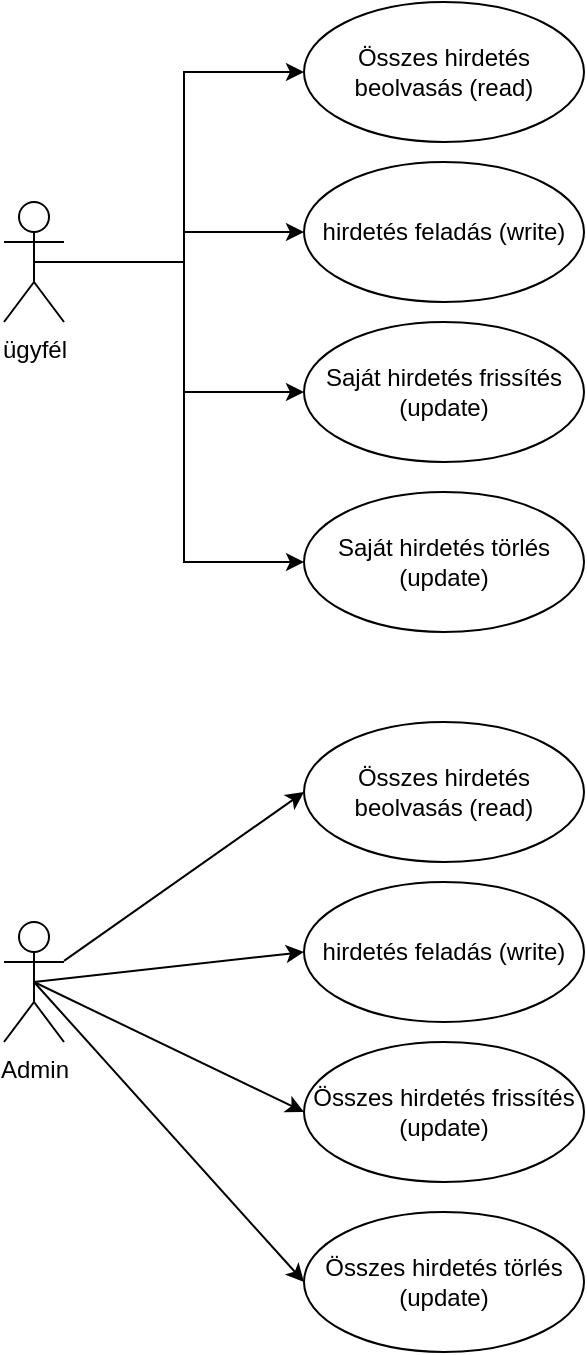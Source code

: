 <mxfile version="13.8.0"><diagram id="79k9wgmc22W_WnHNBRx2" name="Page-1"><mxGraphModel dx="1038" dy="588" grid="1" gridSize="10" guides="1" tooltips="1" connect="1" arrows="1" fold="1" page="1" pageScale="1" pageWidth="827" pageHeight="1169" math="0" shadow="0"><root><mxCell id="0"/><mxCell id="1" parent="0"/><mxCell id="b4x1trePMHqjnFsElbkW-29" value="Admin" style="shape=umlActor;verticalLabelPosition=bottom;labelBackgroundColor=#ffffff;verticalAlign=top;html=1;" parent="1" vertex="1"><mxGeometry x="70" y="620" width="30" height="60" as="geometry"/></mxCell><mxCell id="n1J4luLViPmwHSL_gc_D-3" style="edgeStyle=orthogonalEdgeStyle;rounded=0;orthogonalLoop=1;jettySize=auto;html=1;entryX=0;entryY=0.5;entryDx=0;entryDy=0;" edge="1" parent="1" source="b4x1trePMHqjnFsElbkW-30" target="b4x1trePMHqjnFsElbkW-37"><mxGeometry relative="1" as="geometry"/></mxCell><mxCell id="b4x1trePMHqjnFsElbkW-30" value="ügyfél" style="shape=umlActor;verticalLabelPosition=bottom;labelBackgroundColor=#ffffff;verticalAlign=top;html=1;" parent="1" vertex="1"><mxGeometry x="70" y="260" width="30" height="60" as="geometry"/></mxCell><mxCell id="b4x1trePMHqjnFsElbkW-37" value="Összes hirdetés beolvasás (read)" style="ellipse;whiteSpace=wrap;html=1;" parent="1" vertex="1"><mxGeometry x="220" y="160" width="140" height="70" as="geometry"/></mxCell><mxCell id="n1J4luLViPmwHSL_gc_D-5" value="hirdetés feladás (write)" style="ellipse;whiteSpace=wrap;html=1;" vertex="1" parent="1"><mxGeometry x="220" y="240" width="140" height="70" as="geometry"/></mxCell><mxCell id="n1J4luLViPmwHSL_gc_D-6" value="Saját hirdetés frissítés (update)" style="ellipse;whiteSpace=wrap;html=1;" vertex="1" parent="1"><mxGeometry x="220" y="320" width="140" height="70" as="geometry"/></mxCell><mxCell id="n1J4luLViPmwHSL_gc_D-7" value="Saját hirdetés törlés &lt;br&gt;(update)" style="ellipse;whiteSpace=wrap;html=1;" vertex="1" parent="1"><mxGeometry x="220" y="405" width="140" height="70" as="geometry"/></mxCell><mxCell id="n1J4luLViPmwHSL_gc_D-8" style="edgeStyle=orthogonalEdgeStyle;rounded=0;orthogonalLoop=1;jettySize=auto;html=1;entryX=0;entryY=0.5;entryDx=0;entryDy=0;exitX=0.5;exitY=0.5;exitDx=0;exitDy=0;exitPerimeter=0;" edge="1" parent="1" source="b4x1trePMHqjnFsElbkW-30" target="n1J4luLViPmwHSL_gc_D-5"><mxGeometry relative="1" as="geometry"><mxPoint x="110" y="300" as="sourcePoint"/><mxPoint x="230" y="195" as="targetPoint"/></mxGeometry></mxCell><mxCell id="n1J4luLViPmwHSL_gc_D-9" style="edgeStyle=orthogonalEdgeStyle;rounded=0;orthogonalLoop=1;jettySize=auto;html=1;exitX=0.5;exitY=0.5;exitDx=0;exitDy=0;exitPerimeter=0;" edge="1" parent="1" source="b4x1trePMHqjnFsElbkW-30" target="n1J4luLViPmwHSL_gc_D-6"><mxGeometry relative="1" as="geometry"><mxPoint x="95" y="300" as="sourcePoint"/><mxPoint x="260" y="285" as="targetPoint"/></mxGeometry></mxCell><mxCell id="n1J4luLViPmwHSL_gc_D-10" style="edgeStyle=orthogonalEdgeStyle;rounded=0;orthogonalLoop=1;jettySize=auto;html=1;entryX=0;entryY=0.5;entryDx=0;entryDy=0;" edge="1" parent="1" target="n1J4luLViPmwHSL_gc_D-7"><mxGeometry relative="1" as="geometry"><mxPoint x="100" y="290" as="sourcePoint"/><mxPoint x="230" y="365" as="targetPoint"/><Array as="points"><mxPoint x="160" y="290"/><mxPoint x="160" y="440"/></Array></mxGeometry></mxCell><mxCell id="n1J4luLViPmwHSL_gc_D-12" value="Összes hirdetés beolvasás (read)" style="ellipse;whiteSpace=wrap;html=1;" vertex="1" parent="1"><mxGeometry x="220" y="520" width="140" height="70" as="geometry"/></mxCell><mxCell id="n1J4luLViPmwHSL_gc_D-13" value="hirdetés feladás (write)" style="ellipse;whiteSpace=wrap;html=1;" vertex="1" parent="1"><mxGeometry x="220" y="600" width="140" height="70" as="geometry"/></mxCell><mxCell id="n1J4luLViPmwHSL_gc_D-14" value="Összes hirdetés frissítés (update)" style="ellipse;whiteSpace=wrap;html=1;" vertex="1" parent="1"><mxGeometry x="220" y="680" width="140" height="70" as="geometry"/></mxCell><mxCell id="n1J4luLViPmwHSL_gc_D-15" value="Összes hirdetés törlés &lt;br&gt;(update)" style="ellipse;whiteSpace=wrap;html=1;" vertex="1" parent="1"><mxGeometry x="220" y="765" width="140" height="70" as="geometry"/></mxCell><mxCell id="n1J4luLViPmwHSL_gc_D-19" value="" style="endArrow=classic;html=1;entryX=0;entryY=0.5;entryDx=0;entryDy=0;" edge="1" parent="1" source="b4x1trePMHqjnFsElbkW-29" target="n1J4luLViPmwHSL_gc_D-12"><mxGeometry width="50" height="50" relative="1" as="geometry"><mxPoint x="390" y="570" as="sourcePoint"/><mxPoint x="440" y="520" as="targetPoint"/></mxGeometry></mxCell><mxCell id="n1J4luLViPmwHSL_gc_D-20" value="" style="endArrow=classic;html=1;entryX=0;entryY=0.5;entryDx=0;entryDy=0;exitX=0.5;exitY=0.5;exitDx=0;exitDy=0;exitPerimeter=0;" edge="1" parent="1" source="b4x1trePMHqjnFsElbkW-29" target="n1J4luLViPmwHSL_gc_D-13"><mxGeometry width="50" height="50" relative="1" as="geometry"><mxPoint x="110" y="640.556" as="sourcePoint"/><mxPoint x="230" y="565" as="targetPoint"/></mxGeometry></mxCell><mxCell id="n1J4luLViPmwHSL_gc_D-21" value="" style="endArrow=classic;html=1;entryX=0;entryY=0.5;entryDx=0;entryDy=0;exitX=0.5;exitY=0.5;exitDx=0;exitDy=0;exitPerimeter=0;" edge="1" parent="1" source="b4x1trePMHqjnFsElbkW-29" target="n1J4luLViPmwHSL_gc_D-14"><mxGeometry width="50" height="50" relative="1" as="geometry"><mxPoint x="95" y="650" as="sourcePoint"/><mxPoint x="230" y="645" as="targetPoint"/></mxGeometry></mxCell><mxCell id="n1J4luLViPmwHSL_gc_D-22" value="" style="endArrow=classic;html=1;entryX=0;entryY=0.5;entryDx=0;entryDy=0;" edge="1" parent="1" target="n1J4luLViPmwHSL_gc_D-15"><mxGeometry width="50" height="50" relative="1" as="geometry"><mxPoint x="85" y="650" as="sourcePoint"/><mxPoint x="220" y="795" as="targetPoint"/></mxGeometry></mxCell></root></mxGraphModel></diagram></mxfile>